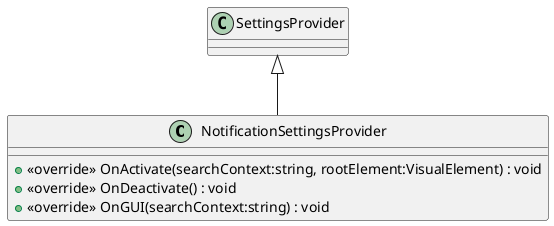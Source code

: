 @startuml
class NotificationSettingsProvider {
    + <<override>> OnActivate(searchContext:string, rootElement:VisualElement) : void
    + <<override>> OnDeactivate() : void
    + <<override>> OnGUI(searchContext:string) : void
}
SettingsProvider <|-- NotificationSettingsProvider
@enduml
